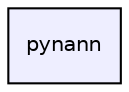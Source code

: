 digraph "pynann" {
  compound=true
  node [ fontsize="10", fontname="Helvetica"];
  edge [ labelfontsize="10", labelfontname="Helvetica"];
  dir_a9e7d90741e6479601d348e079e3d03a [shape=box, label="pynann", style="filled", fillcolor="#eeeeff", pencolor="black", URL="dir_a9e7d90741e6479601d348e079e3d03a.html"];
}
